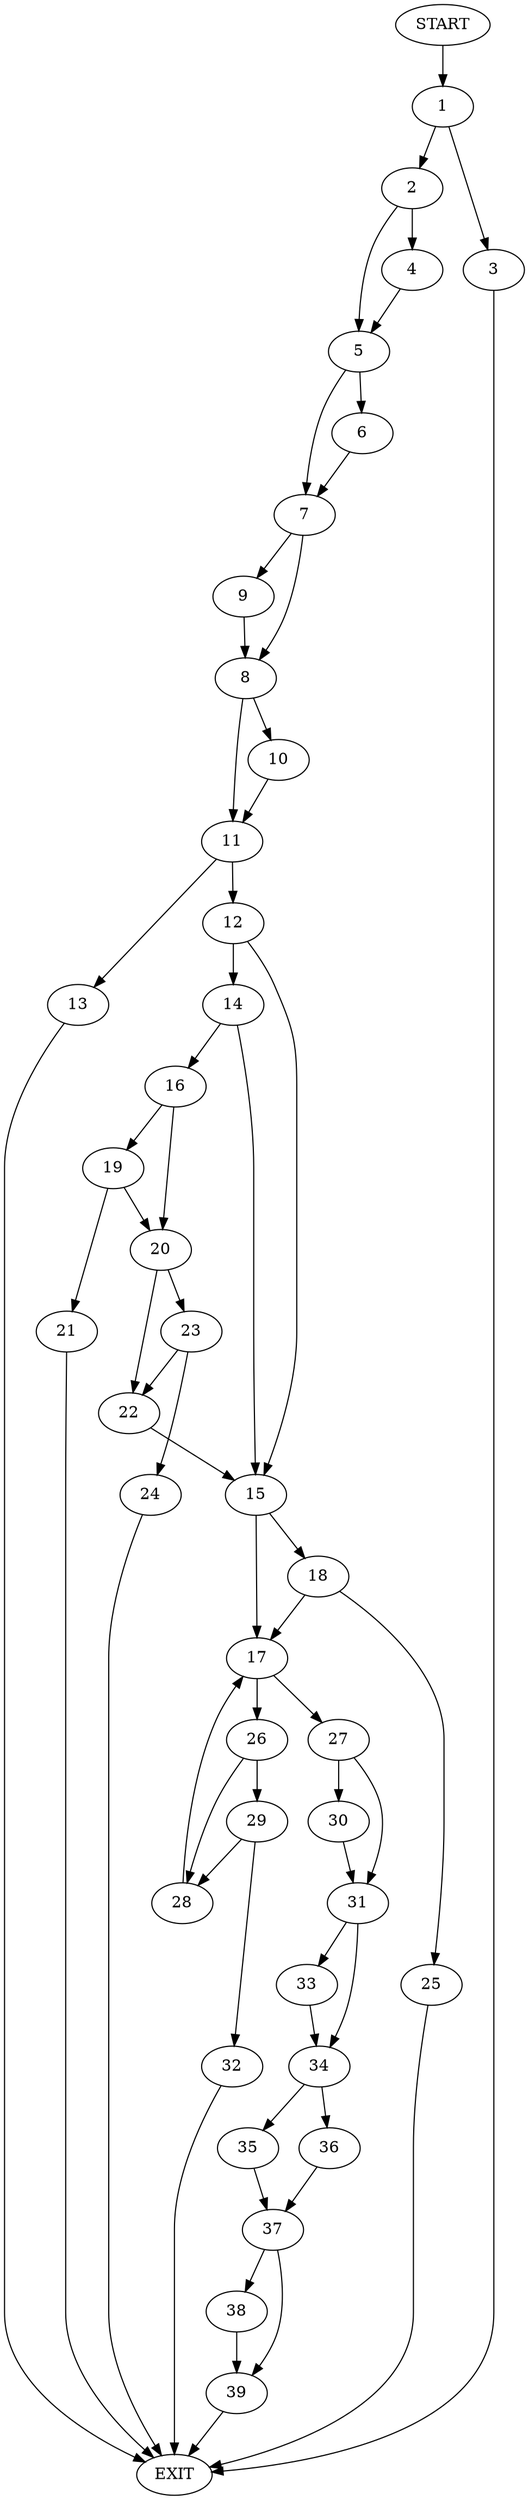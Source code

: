 digraph {
0 [label="START"]
40 [label="EXIT"]
0 -> 1
1 -> 2
1 -> 3
2 -> 4
2 -> 5
3 -> 40
4 -> 5
5 -> 6
5 -> 7
7 -> 8
7 -> 9
6 -> 7
8 -> 10
8 -> 11
9 -> 8
11 -> 12
11 -> 13
10 -> 11
12 -> 14
12 -> 15
13 -> 40
14 -> 16
14 -> 15
15 -> 17
15 -> 18
16 -> 19
16 -> 20
19 -> 21
19 -> 20
20 -> 22
20 -> 23
21 -> 40
23 -> 22
23 -> 24
22 -> 15
24 -> 40
18 -> 17
18 -> 25
17 -> 26
17 -> 27
25 -> 40
26 -> 28
26 -> 29
27 -> 30
27 -> 31
28 -> 17
29 -> 32
29 -> 28
32 -> 40
31 -> 33
31 -> 34
30 -> 31
33 -> 34
34 -> 35
34 -> 36
36 -> 37
35 -> 37
37 -> 38
37 -> 39
38 -> 39
39 -> 40
}
